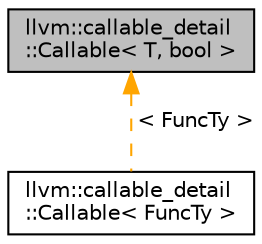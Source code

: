 digraph "llvm::callable_detail::Callable&lt; T, bool &gt;"
{
 // LATEX_PDF_SIZE
  bgcolor="transparent";
  edge [fontname="Helvetica",fontsize="10",labelfontname="Helvetica",labelfontsize="10"];
  node [fontname="Helvetica",fontsize="10",shape=record];
  Node1 [label="llvm::callable_detail\l::Callable\< T, bool \>",height=0.2,width=0.4,color="black", fillcolor="grey75", style="filled", fontcolor="black",tooltip="Templated storage wrapper for a callable."];
  Node1 -> Node2 [dir="back",color="orange",fontsize="10",style="dashed",label=" \< FuncTy \>" ,fontname="Helvetica"];
  Node2 [label="llvm::callable_detail\l::Callable\< FuncTy \>",height=0.2,width=0.4,color="black",URL="$classllvm_1_1callable__detail_1_1Callable.html",tooltip=" "];
}

